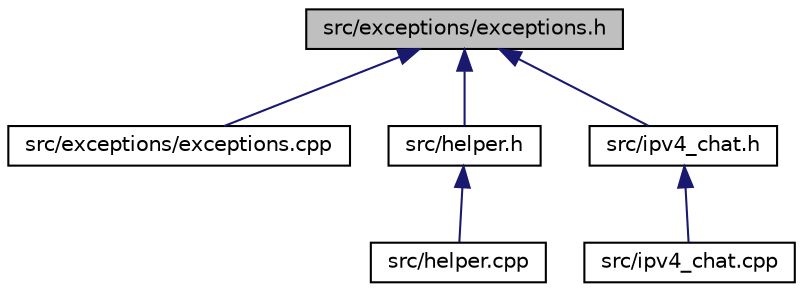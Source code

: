 digraph "src/exceptions/exceptions.h"
{
 // LATEX_PDF_SIZE
  edge [fontname="Helvetica",fontsize="10",labelfontname="Helvetica",labelfontsize="10"];
  node [fontname="Helvetica",fontsize="10",shape=record];
  Node1 [label="src/exceptions/exceptions.h",height=0.2,width=0.4,color="black", fillcolor="grey75", style="filled", fontcolor="black",tooltip="Определения пользовательских классов исключений для обработки ошибок"];
  Node1 -> Node2 [dir="back",color="midnightblue",fontsize="10",style="solid",fontname="Helvetica"];
  Node2 [label="src/exceptions/exceptions.cpp",height=0.2,width=0.4,color="black", fillcolor="white", style="filled",URL="$exceptions_8cpp.html",tooltip=" "];
  Node1 -> Node3 [dir="back",color="midnightblue",fontsize="10",style="solid",fontname="Helvetica"];
  Node3 [label="src/helper.h",height=0.2,width=0.4,color="black", fillcolor="white", style="filled",URL="$helper_8h.html",tooltip="Вспомогательные функции для работы с аргументами и проверкой IP."];
  Node3 -> Node4 [dir="back",color="midnightblue",fontsize="10",style="solid",fontname="Helvetica"];
  Node4 [label="src/helper.cpp",height=0.2,width=0.4,color="black", fillcolor="white", style="filled",URL="$helper_8cpp.html",tooltip=" "];
  Node1 -> Node5 [dir="back",color="midnightblue",fontsize="10",style="solid",fontname="Helvetica"];
  Node5 [label="src/ipv4_chat.h",height=0.2,width=0.4,color="black", fillcolor="white", style="filled",URL="$ipv4__chat_8h.html",tooltip="Определения классов Network и Chat для работы с UDP чатом по IPv4."];
  Node5 -> Node6 [dir="back",color="midnightblue",fontsize="10",style="solid",fontname="Helvetica"];
  Node6 [label="src/ipv4_chat.cpp",height=0.2,width=0.4,color="black", fillcolor="white", style="filled",URL="$ipv4__chat_8cpp.html",tooltip=" "];
}
